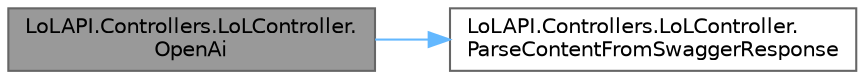 digraph "LoLAPI.Controllers.LoLController.OpenAi"
{
 // LATEX_PDF_SIZE
  bgcolor="transparent";
  edge [fontname=Helvetica,fontsize=10,labelfontname=Helvetica,labelfontsize=10];
  node [fontname=Helvetica,fontsize=10,shape=box,height=0.2,width=0.4];
  rankdir="LR";
  Node1 [id="Node000001",label="LoLAPI.Controllers.LoLController.\lOpenAi",height=0.2,width=0.4,color="gray40", fillcolor="grey60", style="filled", fontcolor="black",tooltip=" "];
  Node1 -> Node2 [id="edge1_Node000001_Node000002",color="steelblue1",style="solid",tooltip=" "];
  Node2 [id="Node000002",label="LoLAPI.Controllers.LoLController.\lParseContentFromSwaggerResponse",height=0.2,width=0.4,color="grey40", fillcolor="white", style="filled",URL="$class_lo_l_a_p_i_1_1_controllers_1_1_lo_l_controller.html#a7530c067158f737744fbbf00d037bf96",tooltip=" "];
}
